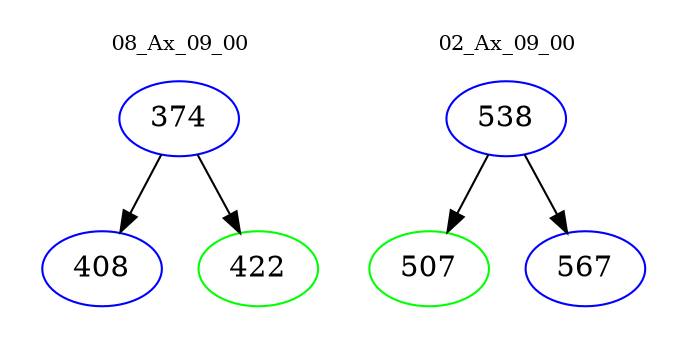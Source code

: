 digraph{
subgraph cluster_0 {
color = white
label = "08_Ax_09_00";
fontsize=10;
T0_374 [label="374", color="blue"]
T0_374 -> T0_408 [color="black"]
T0_408 [label="408", color="blue"]
T0_374 -> T0_422 [color="black"]
T0_422 [label="422", color="green"]
}
subgraph cluster_1 {
color = white
label = "02_Ax_09_00";
fontsize=10;
T1_538 [label="538", color="blue"]
T1_538 -> T1_507 [color="black"]
T1_507 [label="507", color="green"]
T1_538 -> T1_567 [color="black"]
T1_567 [label="567", color="blue"]
}
}
